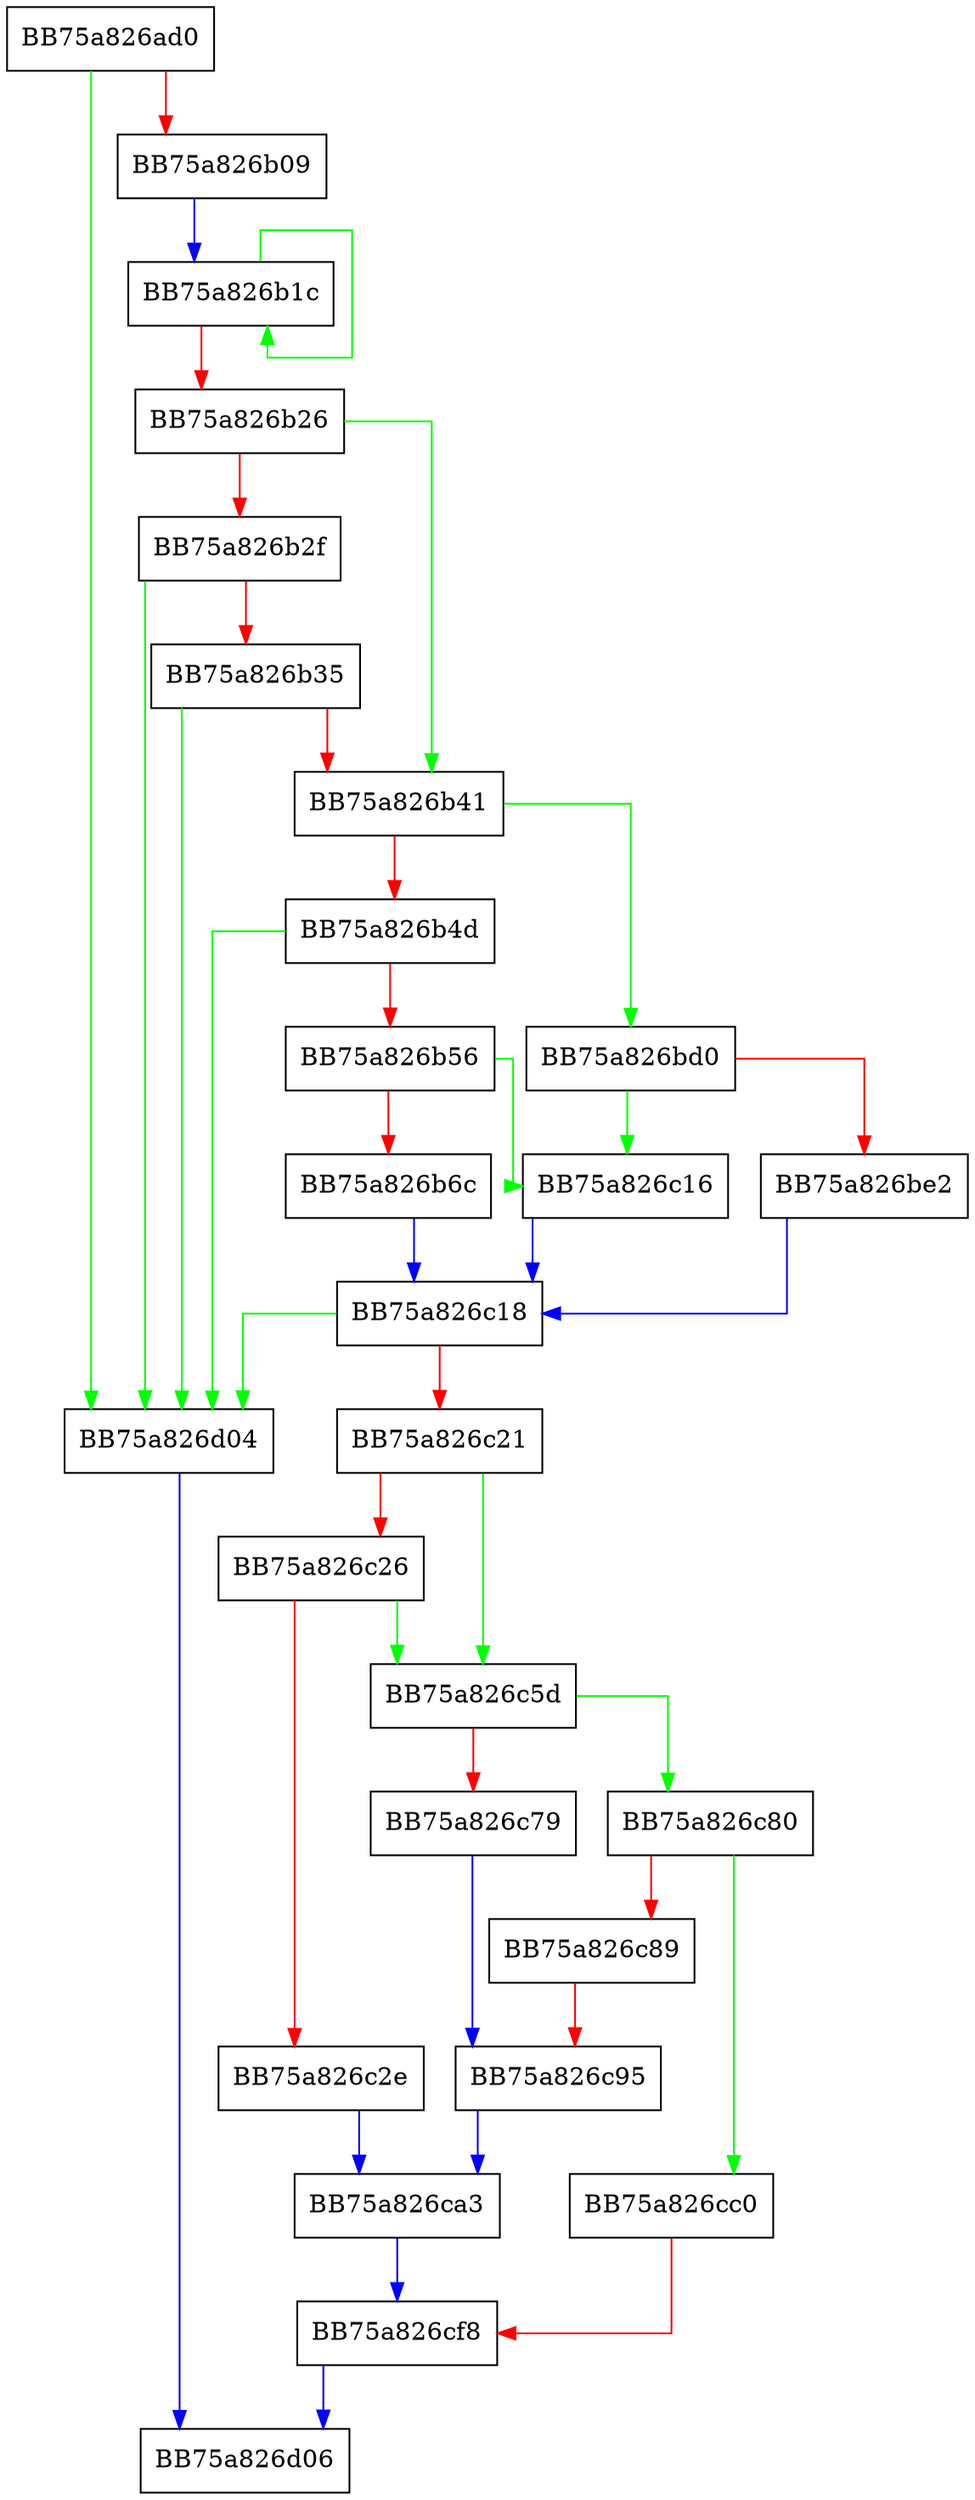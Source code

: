 digraph Extend {
  node [shape="box"];
  graph [splines=ortho];
  BB75a826ad0 -> BB75a826d04 [color="green"];
  BB75a826ad0 -> BB75a826b09 [color="red"];
  BB75a826b09 -> BB75a826b1c [color="blue"];
  BB75a826b1c -> BB75a826b1c [color="green"];
  BB75a826b1c -> BB75a826b26 [color="red"];
  BB75a826b26 -> BB75a826b41 [color="green"];
  BB75a826b26 -> BB75a826b2f [color="red"];
  BB75a826b2f -> BB75a826d04 [color="green"];
  BB75a826b2f -> BB75a826b35 [color="red"];
  BB75a826b35 -> BB75a826d04 [color="green"];
  BB75a826b35 -> BB75a826b41 [color="red"];
  BB75a826b41 -> BB75a826bd0 [color="green"];
  BB75a826b41 -> BB75a826b4d [color="red"];
  BB75a826b4d -> BB75a826d04 [color="green"];
  BB75a826b4d -> BB75a826b56 [color="red"];
  BB75a826b56 -> BB75a826c16 [color="green"];
  BB75a826b56 -> BB75a826b6c [color="red"];
  BB75a826b6c -> BB75a826c18 [color="blue"];
  BB75a826bd0 -> BB75a826c16 [color="green"];
  BB75a826bd0 -> BB75a826be2 [color="red"];
  BB75a826be2 -> BB75a826c18 [color="blue"];
  BB75a826c16 -> BB75a826c18 [color="blue"];
  BB75a826c18 -> BB75a826d04 [color="green"];
  BB75a826c18 -> BB75a826c21 [color="red"];
  BB75a826c21 -> BB75a826c5d [color="green"];
  BB75a826c21 -> BB75a826c26 [color="red"];
  BB75a826c26 -> BB75a826c5d [color="green"];
  BB75a826c26 -> BB75a826c2e [color="red"];
  BB75a826c2e -> BB75a826ca3 [color="blue"];
  BB75a826c5d -> BB75a826c80 [color="green"];
  BB75a826c5d -> BB75a826c79 [color="red"];
  BB75a826c79 -> BB75a826c95 [color="blue"];
  BB75a826c80 -> BB75a826cc0 [color="green"];
  BB75a826c80 -> BB75a826c89 [color="red"];
  BB75a826c89 -> BB75a826c95 [color="red"];
  BB75a826c95 -> BB75a826ca3 [color="blue"];
  BB75a826ca3 -> BB75a826cf8 [color="blue"];
  BB75a826cc0 -> BB75a826cf8 [color="red"];
  BB75a826cf8 -> BB75a826d06 [color="blue"];
  BB75a826d04 -> BB75a826d06 [color="blue"];
}